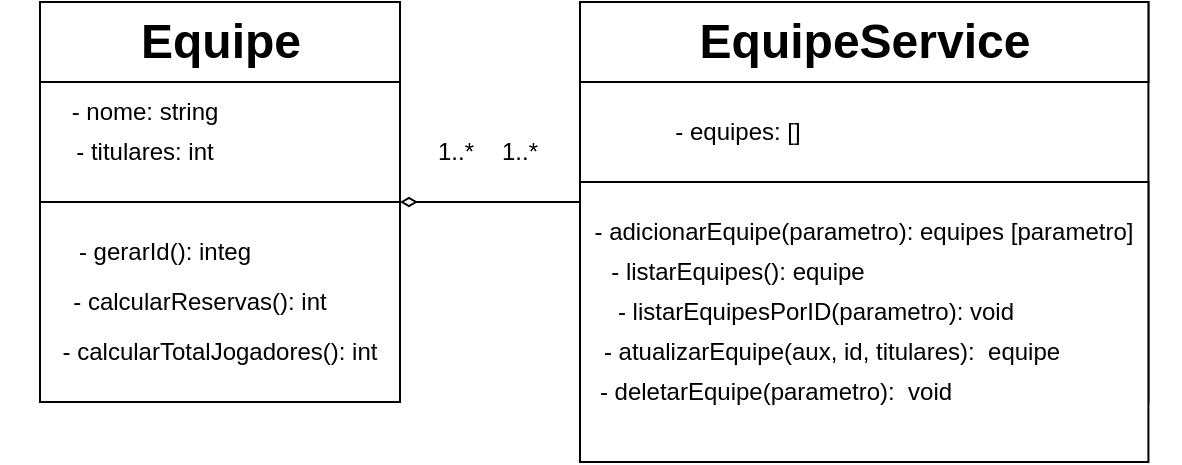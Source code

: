 <mxfile>
    <diagram id="5OuH3tvPspHAkRlcyEbU" name="Page-1">
        <mxGraphModel dx="762" dy="417" grid="1" gridSize="10" guides="1" tooltips="1" connect="1" arrows="1" fold="1" page="1" pageScale="1" pageWidth="850" pageHeight="1100" math="0" shadow="0">
            <root>
                <mxCell id="0"/>
                <mxCell id="1" parent="0"/>
                <mxCell id="8" value="" style="group" vertex="1" connectable="0" parent="1">
                    <mxGeometry x="420" y="40" width="300" height="230" as="geometry"/>
                </mxCell>
                <mxCell id="9" value="" style="rounded=0;whiteSpace=wrap;html=1;" vertex="1" parent="8">
                    <mxGeometry width="284.211" height="200" as="geometry"/>
                </mxCell>
                <mxCell id="10" value="" style="rounded=0;whiteSpace=wrap;html=1;" vertex="1" parent="8">
                    <mxGeometry width="284.211" height="40" as="geometry"/>
                </mxCell>
                <mxCell id="11" value="" style="rounded=0;whiteSpace=wrap;html=1;" vertex="1" parent="8">
                    <mxGeometry y="90" width="284.21" height="140" as="geometry"/>
                </mxCell>
                <mxCell id="12" value="EquipeService" style="text;strokeColor=none;fillColor=none;html=1;fontSize=24;fontStyle=1;verticalAlign=middle;align=center;" vertex="1" parent="8">
                    <mxGeometry x="102.632" y="10" width="78.947" height="20" as="geometry"/>
                </mxCell>
                <mxCell id="19" value="- equipes: []" style="text;html=1;strokeColor=none;fillColor=none;align=center;verticalAlign=middle;whiteSpace=wrap;rounded=0;container=0;" vertex="1" parent="8">
                    <mxGeometry x="-78.947" y="50" width="315.789" height="30" as="geometry"/>
                </mxCell>
                <mxCell id="20" value="- adicionarEquipe(parametro): equipes [parametro]" style="text;html=1;strokeColor=none;fillColor=none;align=center;verticalAlign=middle;whiteSpace=wrap;rounded=0;container=0;" vertex="1" parent="8">
                    <mxGeometry x="-15.789" y="100" width="315.789" height="30" as="geometry"/>
                </mxCell>
                <mxCell id="21" value="- listarEquipes(): equipe" style="text;html=1;strokeColor=none;fillColor=none;align=center;verticalAlign=middle;whiteSpace=wrap;rounded=0;container=0;" vertex="1" parent="8">
                    <mxGeometry x="-78.949" y="120" width="315.789" height="30" as="geometry"/>
                </mxCell>
                <mxCell id="22" value="- listarEquipesPorID(parametro): void" style="text;html=1;strokeColor=none;fillColor=none;align=center;verticalAlign=middle;whiteSpace=wrap;rounded=0;container=0;" vertex="1" parent="8">
                    <mxGeometry x="-40.005" y="140" width="315.789" height="30" as="geometry"/>
                </mxCell>
                <mxCell id="23" value="- atualizarEquipe(aux, id, titulares):&amp;nbsp; equipe" style="text;html=1;strokeColor=none;fillColor=none;align=center;verticalAlign=middle;whiteSpace=wrap;rounded=0;container=0;" vertex="1" parent="8">
                    <mxGeometry x="-31.575" y="160" width="315.789" height="30" as="geometry"/>
                </mxCell>
                <mxCell id="24" value="- deletarEquipe(parametro):&amp;nbsp; void" style="text;html=1;strokeColor=none;fillColor=none;align=center;verticalAlign=middle;whiteSpace=wrap;rounded=0;container=0;" vertex="1" parent="8">
                    <mxGeometry x="-60.005" y="180" width="315.789" height="30" as="geometry"/>
                </mxCell>
                <mxCell id="33" value="1..*&lt;span style=&quot;color: rgba(0, 0, 0, 0); font-family: monospace; font-size: 0px; text-align: start;&quot;&gt;%3CmxGraphModel%3E%3Croot%3E%3CmxCell%20id%3D%220%22%2F%3E%3CmxCell%20id%3D%221%22%20parent%3D%220%22%2F%3E%3CmxCell%20id%3D%222%22%20value%3D%22-%20atualizarEquipe(aux%2C%20id%2C%20titulares)%3A%26amp%3Bnbsp%3B%20equipe%22%20style%3D%22text%3Bhtml%3D1%3BstrokeColor%3Dnone%3BfillColor%3Dnone%3Balign%3Dcenter%3BverticalAlign%3Dmiddle%3BwhiteSpace%3Dwrap%3Brounded%3D0%3Bcontainer%3D0%3B%22%20vertex%3D%221%22%20parent%3D%221%22%3E%3CmxGeometry%20x%3D%22388.425%22%20y%3D%22200%22%20width%3D%22315.789%22%20height%3D%2230%22%20as%3D%22geometry%22%2F%3E%3C%2FmxCell%3E%3C%2Froot%3E%3C%2FmxGraphModel%3E&lt;/span&gt;" style="text;html=1;strokeColor=none;fillColor=none;align=center;verticalAlign=middle;whiteSpace=wrap;rounded=0;" vertex="1" parent="8">
                    <mxGeometry x="-60" y="60" width="60" height="30" as="geometry"/>
                </mxCell>
                <mxCell id="35" value="1..*" style="text;html=1;strokeColor=none;fillColor=none;align=center;verticalAlign=middle;whiteSpace=wrap;rounded=0;" vertex="1" parent="8">
                    <mxGeometry x="-91.57" y="60" width="60" height="30" as="geometry"/>
                </mxCell>
                <mxCell id="28" value="" style="group" vertex="1" connectable="0" parent="1">
                    <mxGeometry x="130" y="40" width="210" height="200" as="geometry"/>
                </mxCell>
                <mxCell id="3" value="" style="rounded=0;whiteSpace=wrap;html=1;container=0;" vertex="1" parent="28">
                    <mxGeometry x="20" width="180" height="200" as="geometry"/>
                </mxCell>
                <mxCell id="4" value="" style="rounded=0;whiteSpace=wrap;html=1;container=0;" vertex="1" parent="28">
                    <mxGeometry x="20" width="180" height="40" as="geometry"/>
                </mxCell>
                <mxCell id="5" value="" style="rounded=0;whiteSpace=wrap;html=1;container=0;" vertex="1" parent="28">
                    <mxGeometry x="20" y="100" width="180" height="100" as="geometry"/>
                </mxCell>
                <mxCell id="7" value="Equipe" style="text;strokeColor=none;fillColor=none;html=1;fontSize=24;fontStyle=1;verticalAlign=middle;align=center;container=0;" vertex="1" parent="28">
                    <mxGeometry x="85" y="10" width="50" height="20" as="geometry"/>
                </mxCell>
                <mxCell id="13" value="- nome: string" style="text;html=1;strokeColor=none;fillColor=none;align=center;verticalAlign=middle;whiteSpace=wrap;rounded=0;container=0;" vertex="1" parent="28">
                    <mxGeometry x="20" y="40" width="105" height="30" as="geometry"/>
                </mxCell>
                <mxCell id="14" value="- titulares: int" style="text;html=1;strokeColor=none;fillColor=none;align=center;verticalAlign=middle;whiteSpace=wrap;rounded=0;container=0;" vertex="1" parent="28">
                    <mxGeometry x="20" y="60" width="105" height="30" as="geometry"/>
                </mxCell>
                <mxCell id="15" value="- gerarId(): integ&lt;span style=&quot;color: rgba(0, 0, 0, 0); font-family: monospace; font-size: 0px; text-align: start;&quot;&gt;%3CmxGraphModel%3E%3Croot%3E%3CmxCell%20id%3D%220%22%2F%3E%3CmxCell%20id%3D%221%22%20parent%3D%220%22%2F%3E%3CmxCell%20id%3D%222%22%20value%3D%22-%20titulares%3A%20integ%22%20style%3D%22text%3Bhtml%3D1%3BstrokeColor%3Dnone%3BfillColor%3Dnone%3Balign%3Dcenter%3BverticalAlign%3Dmiddle%3BwhiteSpace%3Dwrap%3Brounded%3D0%3B%22%20vertex%3D%221%22%20parent%3D%221%22%3E%3CmxGeometry%20x%3D%22150%22%20y%3D%22100%22%20width%3D%22105%22%20height%3D%2230%22%20as%3D%22geometry%22%2F%3E%3C%2FmxCell%3E%3C%2Froot%3E%3C%2FmxGraphModel%3E&lt;/span&gt;" style="text;html=1;strokeColor=none;fillColor=none;align=center;verticalAlign=middle;whiteSpace=wrap;rounded=0;container=0;" vertex="1" parent="28">
                    <mxGeometry x="30" y="110" width="105" height="30" as="geometry"/>
                </mxCell>
                <mxCell id="16" value="- calcularReservas(): int" style="text;html=1;strokeColor=none;fillColor=none;align=center;verticalAlign=middle;whiteSpace=wrap;rounded=0;container=0;" vertex="1" parent="28">
                    <mxGeometry y="135" width="200" height="30" as="geometry"/>
                </mxCell>
                <mxCell id="17" value="- calcularTotalJogadores(): int" style="text;html=1;strokeColor=none;fillColor=none;align=center;verticalAlign=middle;whiteSpace=wrap;rounded=0;container=0;" vertex="1" parent="28">
                    <mxGeometry x="10" y="160" width="200" height="30" as="geometry"/>
                </mxCell>
                <mxCell id="32" style="edgeStyle=none;html=1;entryX=1;entryY=0.5;entryDx=0;entryDy=0;endArrow=diamondThin;endFill=0;" edge="1" parent="1" source="9" target="3">
                    <mxGeometry relative="1" as="geometry"/>
                </mxCell>
            </root>
        </mxGraphModel>
    </diagram>
</mxfile>